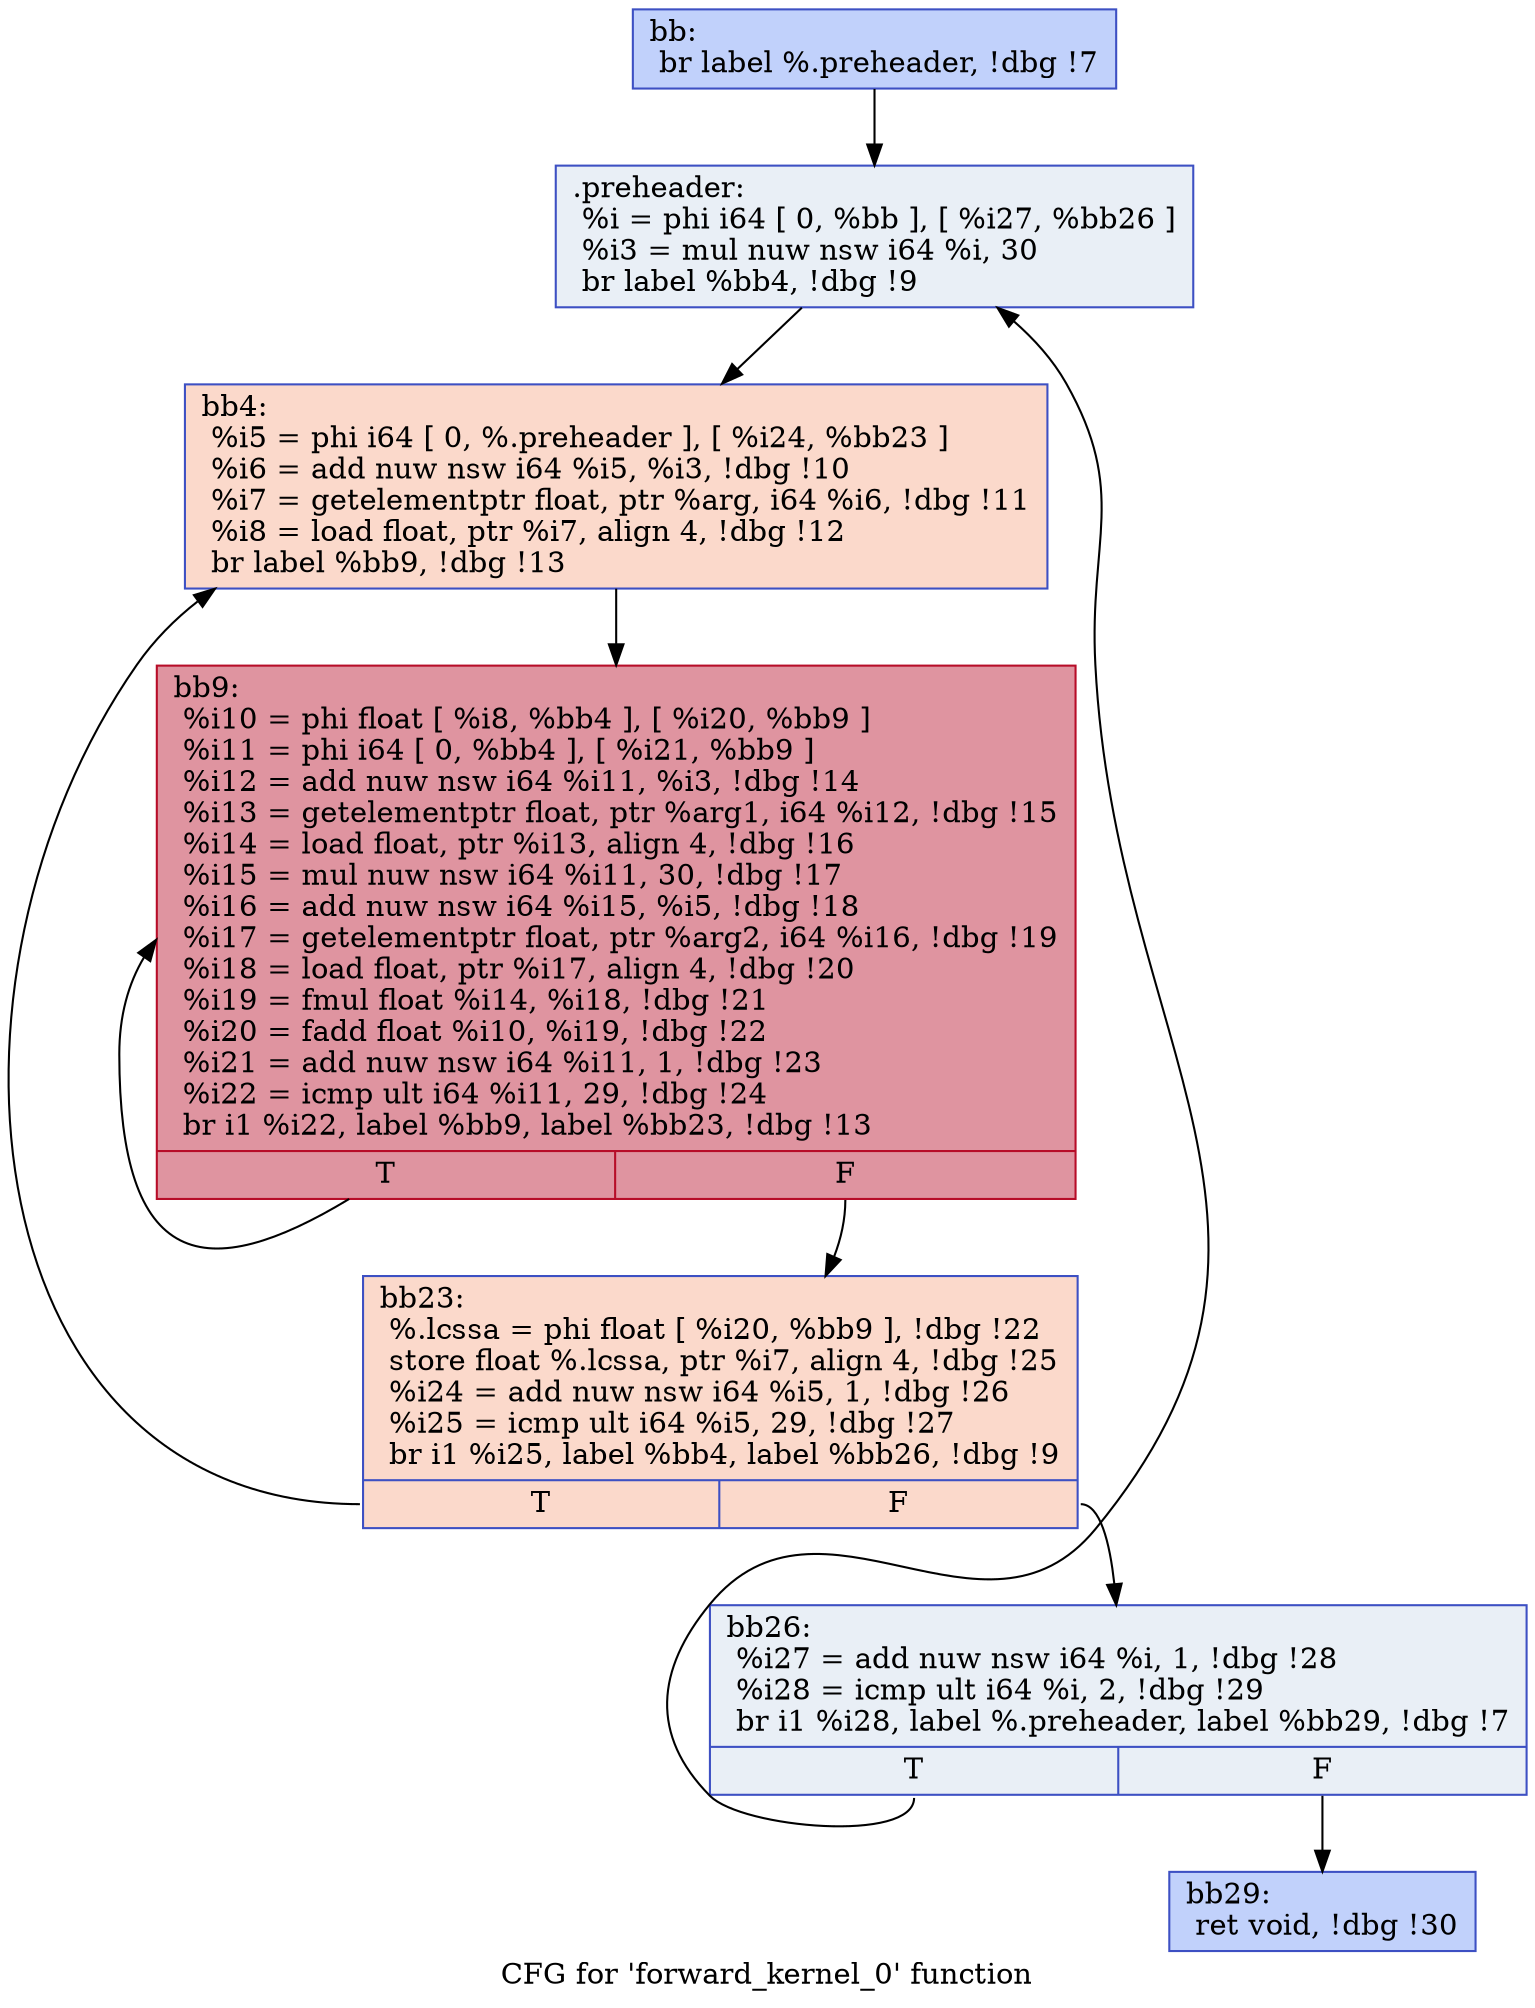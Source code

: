 digraph "CFG for 'forward_kernel_0' function" {
	label="CFG for 'forward_kernel_0' function";

	Node0x556beaf7b770 [shape=record,color="#3d50c3ff", style=filled, fillcolor="#7396f570",label="{bb:\l  br label %.preheader, !dbg !7\l}"];
	Node0x556beaf7b770 -> Node0x556beaf7b820;
	Node0x556beaf7b820 [shape=record,color="#3d50c3ff", style=filled, fillcolor="#cedaeb70",label="{.preheader:                                       \l  %i = phi i64 [ 0, %bb ], [ %i27, %bb26 ]\l  %i3 = mul nuw nsw i64 %i, 30\l  br label %bb4, !dbg !9\l}"];
	Node0x556beaf7b820 -> Node0x556beaf7c310;
	Node0x556beaf7c310 [shape=record,color="#3d50c3ff", style=filled, fillcolor="#f7a88970",label="{bb4:                                              \l  %i5 = phi i64 [ 0, %.preheader ], [ %i24, %bb23 ]\l  %i6 = add nuw nsw i64 %i5, %i3, !dbg !10\l  %i7 = getelementptr float, ptr %arg, i64 %i6, !dbg !11\l  %i8 = load float, ptr %i7, align 4, !dbg !12\l  br label %bb9, !dbg !13\l}"];
	Node0x556beaf7c310 -> Node0x556beaf7cf20;
	Node0x556beaf7cf20 [shape=record,color="#b70d28ff", style=filled, fillcolor="#b70d2870",label="{bb9:                                              \l  %i10 = phi float [ %i8, %bb4 ], [ %i20, %bb9 ]\l  %i11 = phi i64 [ 0, %bb4 ], [ %i21, %bb9 ]\l  %i12 = add nuw nsw i64 %i11, %i3, !dbg !14\l  %i13 = getelementptr float, ptr %arg1, i64 %i12, !dbg !15\l  %i14 = load float, ptr %i13, align 4, !dbg !16\l  %i15 = mul nuw nsw i64 %i11, 30, !dbg !17\l  %i16 = add nuw nsw i64 %i15, %i5, !dbg !18\l  %i17 = getelementptr float, ptr %arg2, i64 %i16, !dbg !19\l  %i18 = load float, ptr %i17, align 4, !dbg !20\l  %i19 = fmul float %i14, %i18, !dbg !21\l  %i20 = fadd float %i10, %i19, !dbg !22\l  %i21 = add nuw nsw i64 %i11, 1, !dbg !23\l  %i22 = icmp ult i64 %i11, 29, !dbg !24\l  br i1 %i22, label %bb9, label %bb23, !dbg !13\l|{<s0>T|<s1>F}}"];
	Node0x556beaf7cf20:s0 -> Node0x556beaf7cf20;
	Node0x556beaf7cf20:s1 -> Node0x556beaf7c5f0;
	Node0x556beaf7c5f0 [shape=record,color="#3d50c3ff", style=filled, fillcolor="#f7a88970",label="{bb23:                                             \l  %.lcssa = phi float [ %i20, %bb9 ], !dbg !22\l  store float %.lcssa, ptr %i7, align 4, !dbg !25\l  %i24 = add nuw nsw i64 %i5, 1, !dbg !26\l  %i25 = icmp ult i64 %i5, 29, !dbg !27\l  br i1 %i25, label %bb4, label %bb26, !dbg !9\l|{<s0>T|<s1>F}}"];
	Node0x556beaf7c5f0:s0 -> Node0x556beaf7c310;
	Node0x556beaf7c5f0:s1 -> Node0x556beaf7c090;
	Node0x556beaf7c090 [shape=record,color="#3d50c3ff", style=filled, fillcolor="#cedaeb70",label="{bb26:                                             \l  %i27 = add nuw nsw i64 %i, 1, !dbg !28\l  %i28 = icmp ult i64 %i, 2, !dbg !29\l  br i1 %i28, label %.preheader, label %bb29, !dbg !7\l|{<s0>T|<s1>F}}"];
	Node0x556beaf7c090:s0 -> Node0x556beaf7b820;
	Node0x556beaf7c090:s1 -> Node0x556beaf80ae0;
	Node0x556beaf80ae0 [shape=record,color="#3d50c3ff", style=filled, fillcolor="#7396f570",label="{bb29:                                             \l  ret void, !dbg !30\l}"];
}

